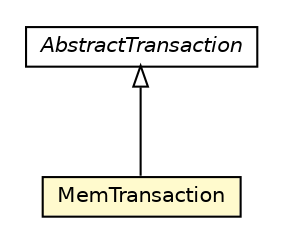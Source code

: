 #!/usr/local/bin/dot
#
# Class diagram 
# Generated by UMLGraph version 5.1 (http://www.umlgraph.org/)
#

digraph G {
	edge [fontname="Helvetica",fontsize=10,labelfontname="Helvetica",labelfontsize=10];
	node [fontname="Helvetica",fontsize=10,shape=plaintext];
	nodesep=0.25;
	ranksep=0.5;
	// pt.ist.fenixframework.core.AbstractTransaction
	c53814 [label=<<table title="pt.ist.fenixframework.core.AbstractTransaction" border="0" cellborder="1" cellspacing="0" cellpadding="2" port="p" href="../../core/AbstractTransaction.html">
		<tr><td><table border="0" cellspacing="0" cellpadding="1">
<tr><td align="center" balign="center"><font face="Helvetica-Oblique"> AbstractTransaction </font></td></tr>
		</table></td></tr>
		</table>>, fontname="Helvetica", fontcolor="black", fontsize=10.0];
	// pt.ist.fenixframework.backend.mem.MemTransaction
	c53994 [label=<<table title="pt.ist.fenixframework.backend.mem.MemTransaction" border="0" cellborder="1" cellspacing="0" cellpadding="2" port="p" bgcolor="lemonChiffon" href="./MemTransaction.html">
		<tr><td><table border="0" cellspacing="0" cellpadding="1">
<tr><td align="center" balign="center"> MemTransaction </td></tr>
		</table></td></tr>
		</table>>, fontname="Helvetica", fontcolor="black", fontsize=10.0];
	//pt.ist.fenixframework.backend.mem.MemTransaction extends pt.ist.fenixframework.core.AbstractTransaction
	c53814:p -> c53994:p [dir=back,arrowtail=empty];
}

